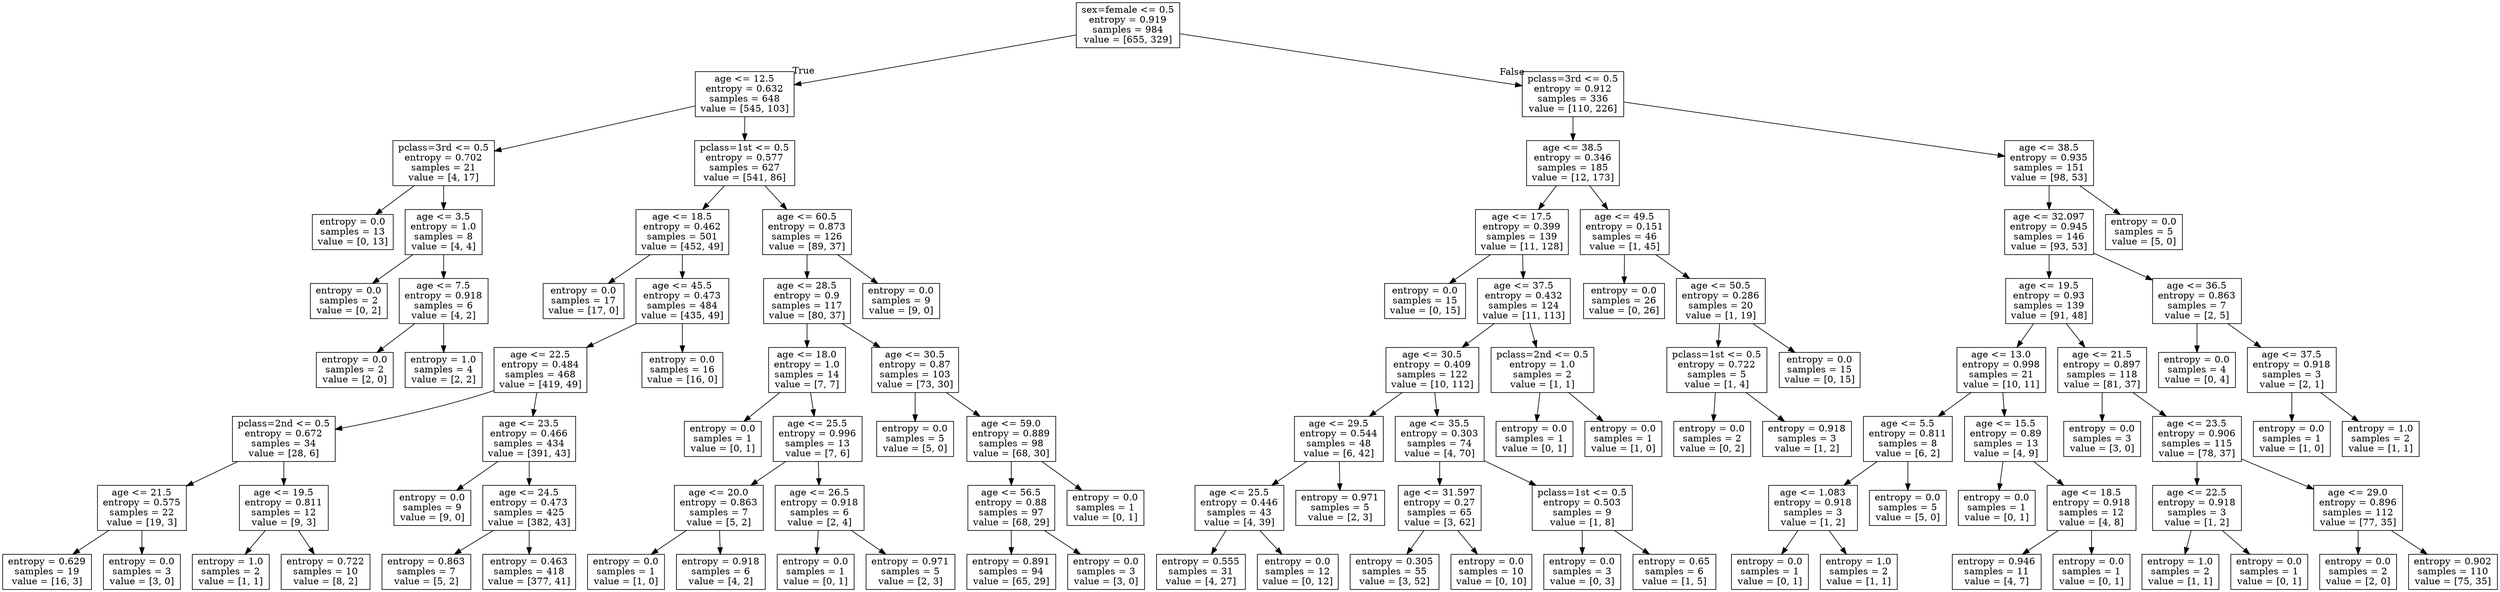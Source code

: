 digraph Tree {
node [shape=box] ;
0 [label="sex=female <= 0.5\nentropy = 0.919\nsamples = 984\nvalue = [655, 329]"] ;
1 [label="age <= 12.5\nentropy = 0.632\nsamples = 648\nvalue = [545, 103]"] ;
0 -> 1 [labeldistance=2.5, labelangle=45, headlabel="True"] ;
2 [label="pclass=3rd <= 0.5\nentropy = 0.702\nsamples = 21\nvalue = [4, 17]"] ;
1 -> 2 ;
3 [label="entropy = 0.0\nsamples = 13\nvalue = [0, 13]"] ;
2 -> 3 ;
4 [label="age <= 3.5\nentropy = 1.0\nsamples = 8\nvalue = [4, 4]"] ;
2 -> 4 ;
5 [label="entropy = 0.0\nsamples = 2\nvalue = [0, 2]"] ;
4 -> 5 ;
6 [label="age <= 7.5\nentropy = 0.918\nsamples = 6\nvalue = [4, 2]"] ;
4 -> 6 ;
7 [label="entropy = 0.0\nsamples = 2\nvalue = [2, 0]"] ;
6 -> 7 ;
8 [label="entropy = 1.0\nsamples = 4\nvalue = [2, 2]"] ;
6 -> 8 ;
9 [label="pclass=1st <= 0.5\nentropy = 0.577\nsamples = 627\nvalue = [541, 86]"] ;
1 -> 9 ;
10 [label="age <= 18.5\nentropy = 0.462\nsamples = 501\nvalue = [452, 49]"] ;
9 -> 10 ;
11 [label="entropy = 0.0\nsamples = 17\nvalue = [17, 0]"] ;
10 -> 11 ;
12 [label="age <= 45.5\nentropy = 0.473\nsamples = 484\nvalue = [435, 49]"] ;
10 -> 12 ;
13 [label="age <= 22.5\nentropy = 0.484\nsamples = 468\nvalue = [419, 49]"] ;
12 -> 13 ;
14 [label="pclass=2nd <= 0.5\nentropy = 0.672\nsamples = 34\nvalue = [28, 6]"] ;
13 -> 14 ;
15 [label="age <= 21.5\nentropy = 0.575\nsamples = 22\nvalue = [19, 3]"] ;
14 -> 15 ;
16 [label="entropy = 0.629\nsamples = 19\nvalue = [16, 3]"] ;
15 -> 16 ;
17 [label="entropy = 0.0\nsamples = 3\nvalue = [3, 0]"] ;
15 -> 17 ;
18 [label="age <= 19.5\nentropy = 0.811\nsamples = 12\nvalue = [9, 3]"] ;
14 -> 18 ;
19 [label="entropy = 1.0\nsamples = 2\nvalue = [1, 1]"] ;
18 -> 19 ;
20 [label="entropy = 0.722\nsamples = 10\nvalue = [8, 2]"] ;
18 -> 20 ;
21 [label="age <= 23.5\nentropy = 0.466\nsamples = 434\nvalue = [391, 43]"] ;
13 -> 21 ;
22 [label="entropy = 0.0\nsamples = 9\nvalue = [9, 0]"] ;
21 -> 22 ;
23 [label="age <= 24.5\nentropy = 0.473\nsamples = 425\nvalue = [382, 43]"] ;
21 -> 23 ;
24 [label="entropy = 0.863\nsamples = 7\nvalue = [5, 2]"] ;
23 -> 24 ;
25 [label="entropy = 0.463\nsamples = 418\nvalue = [377, 41]"] ;
23 -> 25 ;
26 [label="entropy = 0.0\nsamples = 16\nvalue = [16, 0]"] ;
12 -> 26 ;
27 [label="age <= 60.5\nentropy = 0.873\nsamples = 126\nvalue = [89, 37]"] ;
9 -> 27 ;
28 [label="age <= 28.5\nentropy = 0.9\nsamples = 117\nvalue = [80, 37]"] ;
27 -> 28 ;
29 [label="age <= 18.0\nentropy = 1.0\nsamples = 14\nvalue = [7, 7]"] ;
28 -> 29 ;
30 [label="entropy = 0.0\nsamples = 1\nvalue = [0, 1]"] ;
29 -> 30 ;
31 [label="age <= 25.5\nentropy = 0.996\nsamples = 13\nvalue = [7, 6]"] ;
29 -> 31 ;
32 [label="age <= 20.0\nentropy = 0.863\nsamples = 7\nvalue = [5, 2]"] ;
31 -> 32 ;
33 [label="entropy = 0.0\nsamples = 1\nvalue = [1, 0]"] ;
32 -> 33 ;
34 [label="entropy = 0.918\nsamples = 6\nvalue = [4, 2]"] ;
32 -> 34 ;
35 [label="age <= 26.5\nentropy = 0.918\nsamples = 6\nvalue = [2, 4]"] ;
31 -> 35 ;
36 [label="entropy = 0.0\nsamples = 1\nvalue = [0, 1]"] ;
35 -> 36 ;
37 [label="entropy = 0.971\nsamples = 5\nvalue = [2, 3]"] ;
35 -> 37 ;
38 [label="age <= 30.5\nentropy = 0.87\nsamples = 103\nvalue = [73, 30]"] ;
28 -> 38 ;
39 [label="entropy = 0.0\nsamples = 5\nvalue = [5, 0]"] ;
38 -> 39 ;
40 [label="age <= 59.0\nentropy = 0.889\nsamples = 98\nvalue = [68, 30]"] ;
38 -> 40 ;
41 [label="age <= 56.5\nentropy = 0.88\nsamples = 97\nvalue = [68, 29]"] ;
40 -> 41 ;
42 [label="entropy = 0.891\nsamples = 94\nvalue = [65, 29]"] ;
41 -> 42 ;
43 [label="entropy = 0.0\nsamples = 3\nvalue = [3, 0]"] ;
41 -> 43 ;
44 [label="entropy = 0.0\nsamples = 1\nvalue = [0, 1]"] ;
40 -> 44 ;
45 [label="entropy = 0.0\nsamples = 9\nvalue = [9, 0]"] ;
27 -> 45 ;
46 [label="pclass=3rd <= 0.5\nentropy = 0.912\nsamples = 336\nvalue = [110, 226]"] ;
0 -> 46 [labeldistance=2.5, labelangle=-45, headlabel="False"] ;
47 [label="age <= 38.5\nentropy = 0.346\nsamples = 185\nvalue = [12, 173]"] ;
46 -> 47 ;
48 [label="age <= 17.5\nentropy = 0.399\nsamples = 139\nvalue = [11, 128]"] ;
47 -> 48 ;
49 [label="entropy = 0.0\nsamples = 15\nvalue = [0, 15]"] ;
48 -> 49 ;
50 [label="age <= 37.5\nentropy = 0.432\nsamples = 124\nvalue = [11, 113]"] ;
48 -> 50 ;
51 [label="age <= 30.5\nentropy = 0.409\nsamples = 122\nvalue = [10, 112]"] ;
50 -> 51 ;
52 [label="age <= 29.5\nentropy = 0.544\nsamples = 48\nvalue = [6, 42]"] ;
51 -> 52 ;
53 [label="age <= 25.5\nentropy = 0.446\nsamples = 43\nvalue = [4, 39]"] ;
52 -> 53 ;
54 [label="entropy = 0.555\nsamples = 31\nvalue = [4, 27]"] ;
53 -> 54 ;
55 [label="entropy = 0.0\nsamples = 12\nvalue = [0, 12]"] ;
53 -> 55 ;
56 [label="entropy = 0.971\nsamples = 5\nvalue = [2, 3]"] ;
52 -> 56 ;
57 [label="age <= 35.5\nentropy = 0.303\nsamples = 74\nvalue = [4, 70]"] ;
51 -> 57 ;
58 [label="age <= 31.597\nentropy = 0.27\nsamples = 65\nvalue = [3, 62]"] ;
57 -> 58 ;
59 [label="entropy = 0.305\nsamples = 55\nvalue = [3, 52]"] ;
58 -> 59 ;
60 [label="entropy = 0.0\nsamples = 10\nvalue = [0, 10]"] ;
58 -> 60 ;
61 [label="pclass=1st <= 0.5\nentropy = 0.503\nsamples = 9\nvalue = [1, 8]"] ;
57 -> 61 ;
62 [label="entropy = 0.0\nsamples = 3\nvalue = [0, 3]"] ;
61 -> 62 ;
63 [label="entropy = 0.65\nsamples = 6\nvalue = [1, 5]"] ;
61 -> 63 ;
64 [label="pclass=2nd <= 0.5\nentropy = 1.0\nsamples = 2\nvalue = [1, 1]"] ;
50 -> 64 ;
65 [label="entropy = 0.0\nsamples = 1\nvalue = [0, 1]"] ;
64 -> 65 ;
66 [label="entropy = 0.0\nsamples = 1\nvalue = [1, 0]"] ;
64 -> 66 ;
67 [label="age <= 49.5\nentropy = 0.151\nsamples = 46\nvalue = [1, 45]"] ;
47 -> 67 ;
68 [label="entropy = 0.0\nsamples = 26\nvalue = [0, 26]"] ;
67 -> 68 ;
69 [label="age <= 50.5\nentropy = 0.286\nsamples = 20\nvalue = [1, 19]"] ;
67 -> 69 ;
70 [label="pclass=1st <= 0.5\nentropy = 0.722\nsamples = 5\nvalue = [1, 4]"] ;
69 -> 70 ;
71 [label="entropy = 0.0\nsamples = 2\nvalue = [0, 2]"] ;
70 -> 71 ;
72 [label="entropy = 0.918\nsamples = 3\nvalue = [1, 2]"] ;
70 -> 72 ;
73 [label="entropy = 0.0\nsamples = 15\nvalue = [0, 15]"] ;
69 -> 73 ;
74 [label="age <= 38.5\nentropy = 0.935\nsamples = 151\nvalue = [98, 53]"] ;
46 -> 74 ;
75 [label="age <= 32.097\nentropy = 0.945\nsamples = 146\nvalue = [93, 53]"] ;
74 -> 75 ;
76 [label="age <= 19.5\nentropy = 0.93\nsamples = 139\nvalue = [91, 48]"] ;
75 -> 76 ;
77 [label="age <= 13.0\nentropy = 0.998\nsamples = 21\nvalue = [10, 11]"] ;
76 -> 77 ;
78 [label="age <= 5.5\nentropy = 0.811\nsamples = 8\nvalue = [6, 2]"] ;
77 -> 78 ;
79 [label="age <= 1.083\nentropy = 0.918\nsamples = 3\nvalue = [1, 2]"] ;
78 -> 79 ;
80 [label="entropy = 0.0\nsamples = 1\nvalue = [0, 1]"] ;
79 -> 80 ;
81 [label="entropy = 1.0\nsamples = 2\nvalue = [1, 1]"] ;
79 -> 81 ;
82 [label="entropy = 0.0\nsamples = 5\nvalue = [5, 0]"] ;
78 -> 82 ;
83 [label="age <= 15.5\nentropy = 0.89\nsamples = 13\nvalue = [4, 9]"] ;
77 -> 83 ;
84 [label="entropy = 0.0\nsamples = 1\nvalue = [0, 1]"] ;
83 -> 84 ;
85 [label="age <= 18.5\nentropy = 0.918\nsamples = 12\nvalue = [4, 8]"] ;
83 -> 85 ;
86 [label="entropy = 0.946\nsamples = 11\nvalue = [4, 7]"] ;
85 -> 86 ;
87 [label="entropy = 0.0\nsamples = 1\nvalue = [0, 1]"] ;
85 -> 87 ;
88 [label="age <= 21.5\nentropy = 0.897\nsamples = 118\nvalue = [81, 37]"] ;
76 -> 88 ;
89 [label="entropy = 0.0\nsamples = 3\nvalue = [3, 0]"] ;
88 -> 89 ;
90 [label="age <= 23.5\nentropy = 0.906\nsamples = 115\nvalue = [78, 37]"] ;
88 -> 90 ;
91 [label="age <= 22.5\nentropy = 0.918\nsamples = 3\nvalue = [1, 2]"] ;
90 -> 91 ;
92 [label="entropy = 1.0\nsamples = 2\nvalue = [1, 1]"] ;
91 -> 92 ;
93 [label="entropy = 0.0\nsamples = 1\nvalue = [0, 1]"] ;
91 -> 93 ;
94 [label="age <= 29.0\nentropy = 0.896\nsamples = 112\nvalue = [77, 35]"] ;
90 -> 94 ;
95 [label="entropy = 0.0\nsamples = 2\nvalue = [2, 0]"] ;
94 -> 95 ;
96 [label="entropy = 0.902\nsamples = 110\nvalue = [75, 35]"] ;
94 -> 96 ;
97 [label="age <= 36.5\nentropy = 0.863\nsamples = 7\nvalue = [2, 5]"] ;
75 -> 97 ;
98 [label="entropy = 0.0\nsamples = 4\nvalue = [0, 4]"] ;
97 -> 98 ;
99 [label="age <= 37.5\nentropy = 0.918\nsamples = 3\nvalue = [2, 1]"] ;
97 -> 99 ;
100 [label="entropy = 0.0\nsamples = 1\nvalue = [1, 0]"] ;
99 -> 100 ;
101 [label="entropy = 1.0\nsamples = 2\nvalue = [1, 1]"] ;
99 -> 101 ;
102 [label="entropy = 0.0\nsamples = 5\nvalue = [5, 0]"] ;
74 -> 102 ;
}
